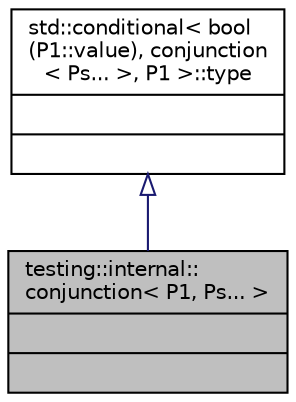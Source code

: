 digraph "testing::internal::conjunction&lt; P1, Ps... &gt;"
{
 // LATEX_PDF_SIZE
  bgcolor="transparent";
  edge [fontname="Helvetica",fontsize="10",labelfontname="Helvetica",labelfontsize="10"];
  node [fontname="Helvetica",fontsize="10",shape=record];
  Node1 [label="{testing::internal::\lconjunction\< P1, Ps... \>\n||}",height=0.2,width=0.4,color="black", fillcolor="grey75", style="filled", fontcolor="black",tooltip=" "];
  Node2 -> Node1 [dir="back",color="midnightblue",fontsize="10",style="solid",arrowtail="onormal",fontname="Helvetica"];
  Node2 [label="{std::conditional\< bool\l(P1::value), conjunction\l\< Ps... \>, P1 \>::type\n||}",height=0.2,width=0.4,color="black",URL="$classstd_1_1conditional_3_01bool_07P1_1_1value_08_00_01conjunction_3_01Ps_8_8_8_01_4_00_01P1_01_4_1_1type.html",tooltip=" "];
}
